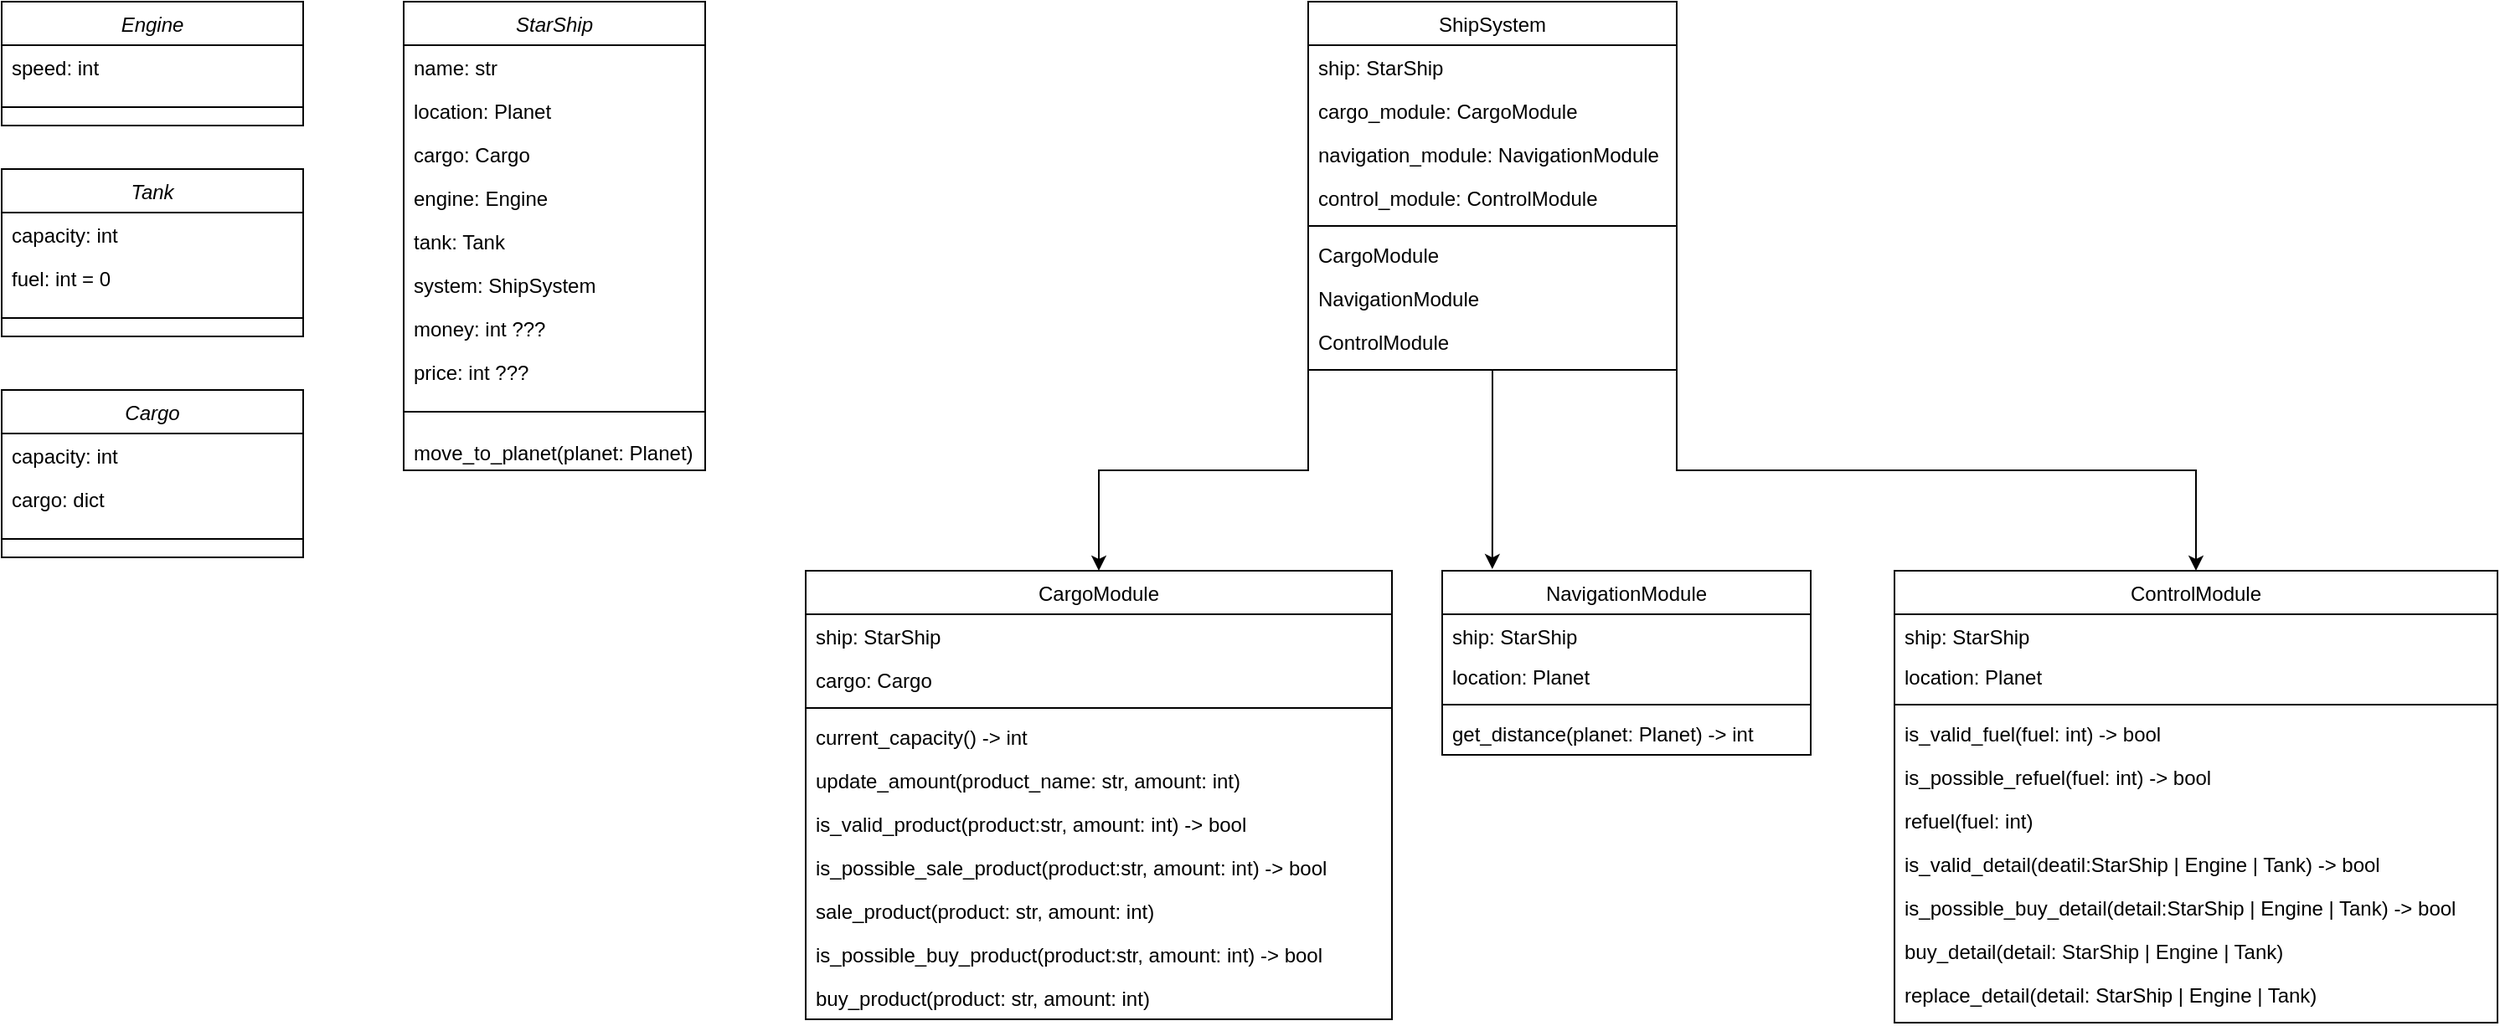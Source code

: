 <mxfile version="20.5.1" type="device" pages="2"><diagram id="C5RBs43oDa-KdzZeNtuy" name="star_ship"><mxGraphModel dx="1422" dy="754" grid="1" gridSize="10" guides="1" tooltips="1" connect="1" arrows="1" fold="1" page="1" pageScale="1" pageWidth="827" pageHeight="1169" math="0" shadow="0"><root><mxCell id="WIyWlLk6GJQsqaUBKTNV-0"/><mxCell id="WIyWlLk6GJQsqaUBKTNV-1" parent="WIyWlLk6GJQsqaUBKTNV-0"/><mxCell id="zkfFHV4jXpPFQw0GAbJ--0" value="StarShip" style="swimlane;fontStyle=2;align=center;verticalAlign=top;childLayout=stackLayout;horizontal=1;startSize=26;horizontalStack=0;resizeParent=1;resizeLast=0;collapsible=1;marginBottom=0;rounded=0;shadow=0;strokeWidth=1;" parent="WIyWlLk6GJQsqaUBKTNV-1" vertex="1"><mxGeometry x="340" y="120" width="180" height="280" as="geometry"><mxRectangle x="220" y="120" width="160" height="26" as="alternateBounds"/></mxGeometry></mxCell><mxCell id="zkfFHV4jXpPFQw0GAbJ--1" value="name: str" style="text;align=left;verticalAlign=top;spacingLeft=4;spacingRight=4;overflow=hidden;rotatable=0;points=[[0,0.5],[1,0.5]];portConstraint=eastwest;" parent="zkfFHV4jXpPFQw0GAbJ--0" vertex="1"><mxGeometry y="26" width="180" height="26" as="geometry"/></mxCell><mxCell id="zkfFHV4jXpPFQw0GAbJ--2" value="location: Planet" style="text;align=left;verticalAlign=top;spacingLeft=4;spacingRight=4;overflow=hidden;rotatable=0;points=[[0,0.5],[1,0.5]];portConstraint=eastwest;rounded=0;shadow=0;html=0;" parent="zkfFHV4jXpPFQw0GAbJ--0" vertex="1"><mxGeometry y="52" width="180" height="26" as="geometry"/></mxCell><mxCell id="bUrEsCNzHFu0jHE9UpqL-0" value="cargo: Cargo" style="text;align=left;verticalAlign=top;spacingLeft=4;spacingRight=4;overflow=hidden;rotatable=0;points=[[0,0.5],[1,0.5]];portConstraint=eastwest;rounded=0;shadow=0;html=0;" parent="zkfFHV4jXpPFQw0GAbJ--0" vertex="1"><mxGeometry y="78" width="180" height="26" as="geometry"/></mxCell><mxCell id="bUrEsCNzHFu0jHE9UpqL-1" value="engine: Engine" style="text;align=left;verticalAlign=top;spacingLeft=4;spacingRight=4;overflow=hidden;rotatable=0;points=[[0,0.5],[1,0.5]];portConstraint=eastwest;rounded=0;shadow=0;html=0;" parent="zkfFHV4jXpPFQw0GAbJ--0" vertex="1"><mxGeometry y="104" width="180" height="26" as="geometry"/></mxCell><mxCell id="bUrEsCNzHFu0jHE9UpqL-2" value="tank: Tank" style="text;align=left;verticalAlign=top;spacingLeft=4;spacingRight=4;overflow=hidden;rotatable=0;points=[[0,0.5],[1,0.5]];portConstraint=eastwest;rounded=0;shadow=0;html=0;" parent="zkfFHV4jXpPFQw0GAbJ--0" vertex="1"><mxGeometry y="130" width="180" height="26" as="geometry"/></mxCell><mxCell id="bUrEsCNzHFu0jHE9UpqL-3" value="system: ShipSystem" style="text;align=left;verticalAlign=top;spacingLeft=4;spacingRight=4;overflow=hidden;rotatable=0;points=[[0,0.5],[1,0.5]];portConstraint=eastwest;rounded=0;shadow=0;html=0;" parent="zkfFHV4jXpPFQw0GAbJ--0" vertex="1"><mxGeometry y="156" width="180" height="26" as="geometry"/></mxCell><mxCell id="3w-U71XWQuJKZiFEmMSr-0" value="money: int ???&#10;&#10;" style="text;align=left;verticalAlign=top;spacingLeft=4;spacingRight=4;overflow=hidden;rotatable=0;points=[[0,0.5],[1,0.5]];portConstraint=eastwest;rounded=0;shadow=0;html=0;" parent="zkfFHV4jXpPFQw0GAbJ--0" vertex="1"><mxGeometry y="182" width="180" height="26" as="geometry"/></mxCell><mxCell id="DZGDFKBi_seGQfNCk_h5-0" value="price: int ???&#10;" style="text;align=left;verticalAlign=top;spacingLeft=4;spacingRight=4;overflow=hidden;rotatable=0;points=[[0,0.5],[1,0.5]];portConstraint=eastwest;" parent="zkfFHV4jXpPFQw0GAbJ--0" vertex="1"><mxGeometry y="208" width="180" height="26" as="geometry"/></mxCell><mxCell id="zkfFHV4jXpPFQw0GAbJ--4" value="" style="line;html=1;strokeWidth=1;align=left;verticalAlign=middle;spacingTop=-1;spacingLeft=3;spacingRight=3;rotatable=0;labelPosition=right;points=[];portConstraint=eastwest;" parent="zkfFHV4jXpPFQw0GAbJ--0" vertex="1"><mxGeometry y="234" width="180" height="22" as="geometry"/></mxCell><mxCell id="bUrEsCNzHFu0jHE9UpqL-6" value="move_to_planet(planet: Planet)" style="text;align=left;verticalAlign=top;spacingLeft=4;spacingRight=4;overflow=hidden;rotatable=0;points=[[0,0.5],[1,0.5]];portConstraint=eastwest;rounded=0;shadow=0;html=0;" parent="zkfFHV4jXpPFQw0GAbJ--0" vertex="1"><mxGeometry y="256" width="180" height="24" as="geometry"/></mxCell><mxCell id="bUrEsCNzHFu0jHE9UpqL-33" style="edgeStyle=orthogonalEdgeStyle;rounded=0;orthogonalLoop=1;jettySize=auto;html=1;exitX=0.5;exitY=1;exitDx=0;exitDy=0;entryX=0.136;entryY=-0.009;entryDx=0;entryDy=0;entryPerimeter=0;" parent="WIyWlLk6GJQsqaUBKTNV-1" source="zkfFHV4jXpPFQw0GAbJ--17" target="bUrEsCNzHFu0jHE9UpqL-20" edge="1"><mxGeometry relative="1" as="geometry"/></mxCell><mxCell id="bUrEsCNzHFu0jHE9UpqL-34" style="edgeStyle=orthogonalEdgeStyle;rounded=0;orthogonalLoop=1;jettySize=auto;html=1;exitX=0;exitY=1;exitDx=0;exitDy=0;entryX=0.5;entryY=0;entryDx=0;entryDy=0;" parent="WIyWlLk6GJQsqaUBKTNV-1" source="zkfFHV4jXpPFQw0GAbJ--17" target="bUrEsCNzHFu0jHE9UpqL-9" edge="1"><mxGeometry relative="1" as="geometry"/></mxCell><mxCell id="bUrEsCNzHFu0jHE9UpqL-35" style="edgeStyle=orthogonalEdgeStyle;rounded=0;orthogonalLoop=1;jettySize=auto;html=1;exitX=1;exitY=1;exitDx=0;exitDy=0;entryX=0.5;entryY=0;entryDx=0;entryDy=0;" parent="WIyWlLk6GJQsqaUBKTNV-1" source="zkfFHV4jXpPFQw0GAbJ--17" target="bUrEsCNzHFu0jHE9UpqL-28" edge="1"><mxGeometry relative="1" as="geometry"/></mxCell><mxCell id="zkfFHV4jXpPFQw0GAbJ--17" value="ShipSystem" style="swimlane;fontStyle=0;align=center;verticalAlign=top;childLayout=stackLayout;horizontal=1;startSize=26;horizontalStack=0;resizeParent=1;resizeLast=0;collapsible=1;marginBottom=0;rounded=0;shadow=0;strokeWidth=1;" parent="WIyWlLk6GJQsqaUBKTNV-1" vertex="1"><mxGeometry x="880" y="120" width="220" height="220" as="geometry"><mxRectangle x="550" y="140" width="160" height="26" as="alternateBounds"/></mxGeometry></mxCell><mxCell id="zkfFHV4jXpPFQw0GAbJ--18" value="ship: StarShip" style="text;align=left;verticalAlign=top;spacingLeft=4;spacingRight=4;overflow=hidden;rotatable=0;points=[[0,0.5],[1,0.5]];portConstraint=eastwest;" parent="zkfFHV4jXpPFQw0GAbJ--17" vertex="1"><mxGeometry y="26" width="220" height="26" as="geometry"/></mxCell><mxCell id="zkfFHV4jXpPFQw0GAbJ--19" value="cargo_module: CargoModule" style="text;align=left;verticalAlign=top;spacingLeft=4;spacingRight=4;overflow=hidden;rotatable=0;points=[[0,0.5],[1,0.5]];portConstraint=eastwest;rounded=0;shadow=0;html=0;" parent="zkfFHV4jXpPFQw0GAbJ--17" vertex="1"><mxGeometry y="52" width="220" height="26" as="geometry"/></mxCell><mxCell id="zkfFHV4jXpPFQw0GAbJ--20" value="navigation_module: NavigationModule" style="text;align=left;verticalAlign=top;spacingLeft=4;spacingRight=4;overflow=hidden;rotatable=0;points=[[0,0.5],[1,0.5]];portConstraint=eastwest;rounded=0;shadow=0;html=0;" parent="zkfFHV4jXpPFQw0GAbJ--17" vertex="1"><mxGeometry y="78" width="220" height="26" as="geometry"/></mxCell><mxCell id="zkfFHV4jXpPFQw0GAbJ--21" value="control_module: ControlModule" style="text;align=left;verticalAlign=top;spacingLeft=4;spacingRight=4;overflow=hidden;rotatable=0;points=[[0,0.5],[1,0.5]];portConstraint=eastwest;rounded=0;shadow=0;html=0;" parent="zkfFHV4jXpPFQw0GAbJ--17" vertex="1"><mxGeometry y="104" width="220" height="26" as="geometry"/></mxCell><mxCell id="zkfFHV4jXpPFQw0GAbJ--23" value="" style="line;html=1;strokeWidth=1;align=left;verticalAlign=middle;spacingTop=-1;spacingLeft=3;spacingRight=3;rotatable=0;labelPosition=right;points=[];portConstraint=eastwest;" parent="zkfFHV4jXpPFQw0GAbJ--17" vertex="1"><mxGeometry y="130" width="220" height="8" as="geometry"/></mxCell><mxCell id="zkfFHV4jXpPFQw0GAbJ--24" value="CargoModule" style="text;align=left;verticalAlign=top;spacingLeft=4;spacingRight=4;overflow=hidden;rotatable=0;points=[[0,0.5],[1,0.5]];portConstraint=eastwest;" parent="zkfFHV4jXpPFQw0GAbJ--17" vertex="1"><mxGeometry y="138" width="220" height="26" as="geometry"/></mxCell><mxCell id="zkfFHV4jXpPFQw0GAbJ--25" value="NavigationModule&#10;" style="text;align=left;verticalAlign=top;spacingLeft=4;spacingRight=4;overflow=hidden;rotatable=0;points=[[0,0.5],[1,0.5]];portConstraint=eastwest;" parent="zkfFHV4jXpPFQw0GAbJ--17" vertex="1"><mxGeometry y="164" width="220" height="26" as="geometry"/></mxCell><mxCell id="bUrEsCNzHFu0jHE9UpqL-8" value="ControlModule" style="text;align=left;verticalAlign=top;spacingLeft=4;spacingRight=4;overflow=hidden;rotatable=0;points=[[0,0.5],[1,0.5]];portConstraint=eastwest;" parent="zkfFHV4jXpPFQw0GAbJ--17" vertex="1"><mxGeometry y="190" width="220" height="26" as="geometry"/></mxCell><mxCell id="bUrEsCNzHFu0jHE9UpqL-9" value="CargoModule" style="swimlane;fontStyle=0;align=center;verticalAlign=top;childLayout=stackLayout;horizontal=1;startSize=26;horizontalStack=0;resizeParent=1;resizeLast=0;collapsible=1;marginBottom=0;rounded=0;shadow=0;strokeWidth=1;" parent="WIyWlLk6GJQsqaUBKTNV-1" vertex="1"><mxGeometry x="580" y="460" width="350" height="268" as="geometry"><mxRectangle x="550" y="140" width="160" height="26" as="alternateBounds"/></mxGeometry></mxCell><mxCell id="DZGDFKBi_seGQfNCk_h5-4" value="ship: StarShip" style="text;align=left;verticalAlign=top;spacingLeft=4;spacingRight=4;overflow=hidden;rotatable=0;points=[[0,0.5],[1,0.5]];portConstraint=eastwest;" parent="bUrEsCNzHFu0jHE9UpqL-9" vertex="1"><mxGeometry y="26" width="350" height="26" as="geometry"/></mxCell><mxCell id="bUrEsCNzHFu0jHE9UpqL-10" value="cargo: Cargo" style="text;align=left;verticalAlign=top;spacingLeft=4;spacingRight=4;overflow=hidden;rotatable=0;points=[[0,0.5],[1,0.5]];portConstraint=eastwest;" parent="bUrEsCNzHFu0jHE9UpqL-9" vertex="1"><mxGeometry y="52" width="350" height="26" as="geometry"/></mxCell><mxCell id="bUrEsCNzHFu0jHE9UpqL-14" value="" style="line;html=1;strokeWidth=1;align=left;verticalAlign=middle;spacingTop=-1;spacingLeft=3;spacingRight=3;rotatable=0;labelPosition=right;points=[];portConstraint=eastwest;" parent="bUrEsCNzHFu0jHE9UpqL-9" vertex="1"><mxGeometry y="78" width="350" height="8" as="geometry"/></mxCell><mxCell id="bUrEsCNzHFu0jHE9UpqL-18" value="current_capacity() -&gt; int" style="text;align=left;verticalAlign=top;spacingLeft=4;spacingRight=4;overflow=hidden;rotatable=0;points=[[0,0.5],[1,0.5]];portConstraint=eastwest;" parent="bUrEsCNzHFu0jHE9UpqL-9" vertex="1"><mxGeometry y="86" width="350" height="26" as="geometry"/></mxCell><mxCell id="DZGDFKBi_seGQfNCk_h5-9" value="update_amount(product_name: str, amount: int)" style="text;align=left;verticalAlign=top;spacingLeft=4;spacingRight=4;overflow=hidden;rotatable=0;points=[[0,0.5],[1,0.5]];portConstraint=eastwest;" parent="bUrEsCNzHFu0jHE9UpqL-9" vertex="1"><mxGeometry y="112" width="350" height="26" as="geometry"/></mxCell><mxCell id="3w-U71XWQuJKZiFEmMSr-5" value="is_valid_product(product:str, amount: int) -&gt; bool" style="text;align=left;verticalAlign=top;spacingLeft=4;spacingRight=4;overflow=hidden;rotatable=0;points=[[0,0.5],[1,0.5]];portConstraint=eastwest;" parent="bUrEsCNzHFu0jHE9UpqL-9" vertex="1"><mxGeometry y="138" width="350" height="26" as="geometry"/></mxCell><mxCell id="DZGDFKBi_seGQfNCk_h5-3" value="is_possible_sale_product(product:str, amount: int) -&gt; bool" style="text;align=left;verticalAlign=top;spacingLeft=4;spacingRight=4;overflow=hidden;rotatable=0;points=[[0,0.5],[1,0.5]];portConstraint=eastwest;" parent="bUrEsCNzHFu0jHE9UpqL-9" vertex="1"><mxGeometry y="164" width="350" height="26" as="geometry"/></mxCell><mxCell id="bUrEsCNzHFu0jHE9UpqL-39" value="sale_product(product: str, amount: int)" style="text;align=left;verticalAlign=top;spacingLeft=4;spacingRight=4;overflow=hidden;rotatable=0;points=[[0,0.5],[1,0.5]];portConstraint=eastwest;" parent="bUrEsCNzHFu0jHE9UpqL-9" vertex="1"><mxGeometry y="190" width="350" height="26" as="geometry"/></mxCell><mxCell id="Is219igZHH8_1UCcgpNc-0" value="is_possible_buy_product(product:str, amount: int) -&gt; bool" style="text;align=left;verticalAlign=top;spacingLeft=4;spacingRight=4;overflow=hidden;rotatable=0;points=[[0,0.5],[1,0.5]];portConstraint=eastwest;" parent="bUrEsCNzHFu0jHE9UpqL-9" vertex="1"><mxGeometry y="216" width="350" height="26" as="geometry"/></mxCell><mxCell id="bUrEsCNzHFu0jHE9UpqL-40" value="buy_product(product: str, amount: int)" style="text;align=left;verticalAlign=top;spacingLeft=4;spacingRight=4;overflow=hidden;rotatable=0;points=[[0,0.5],[1,0.5]];portConstraint=eastwest;" parent="bUrEsCNzHFu0jHE9UpqL-9" vertex="1"><mxGeometry y="242" width="350" height="26" as="geometry"/></mxCell><mxCell id="bUrEsCNzHFu0jHE9UpqL-20" value="NavigationModule" style="swimlane;fontStyle=0;align=center;verticalAlign=top;childLayout=stackLayout;horizontal=1;startSize=26;horizontalStack=0;resizeParent=1;resizeLast=0;collapsible=1;marginBottom=0;rounded=0;shadow=0;strokeWidth=1;" parent="WIyWlLk6GJQsqaUBKTNV-1" vertex="1"><mxGeometry x="960" y="460" width="220" height="110" as="geometry"><mxRectangle x="550" y="140" width="160" height="26" as="alternateBounds"/></mxGeometry></mxCell><mxCell id="bUrEsCNzHFu0jHE9UpqL-21" value="ship: StarShip" style="text;align=left;verticalAlign=top;spacingLeft=4;spacingRight=4;overflow=hidden;rotatable=0;points=[[0,0.5],[1,0.5]];portConstraint=eastwest;" parent="bUrEsCNzHFu0jHE9UpqL-20" vertex="1"><mxGeometry y="26" width="220" height="24" as="geometry"/></mxCell><mxCell id="bUrEsCNzHFu0jHE9UpqL-26" value="location: Planet" style="text;align=left;verticalAlign=top;spacingLeft=4;spacingRight=4;overflow=hidden;rotatable=0;points=[[0,0.5],[1,0.5]];portConstraint=eastwest;" parent="bUrEsCNzHFu0jHE9UpqL-20" vertex="1"><mxGeometry y="50" width="220" height="26" as="geometry"/></mxCell><mxCell id="bUrEsCNzHFu0jHE9UpqL-22" value="" style="line;html=1;strokeWidth=1;align=left;verticalAlign=middle;spacingTop=-1;spacingLeft=3;spacingRight=3;rotatable=0;labelPosition=right;points=[];portConstraint=eastwest;" parent="bUrEsCNzHFu0jHE9UpqL-20" vertex="1"><mxGeometry y="76" width="220" height="8" as="geometry"/></mxCell><mxCell id="bUrEsCNzHFu0jHE9UpqL-23" value="get_distance(planet: Planet) -&gt; int" style="text;align=left;verticalAlign=top;spacingLeft=4;spacingRight=4;overflow=hidden;rotatable=0;points=[[0,0.5],[1,0.5]];portConstraint=eastwest;" parent="bUrEsCNzHFu0jHE9UpqL-20" vertex="1"><mxGeometry y="84" width="220" height="26" as="geometry"/></mxCell><mxCell id="bUrEsCNzHFu0jHE9UpqL-28" value="ControlModule" style="swimlane;fontStyle=0;align=center;verticalAlign=top;childLayout=stackLayout;horizontal=1;startSize=26;horizontalStack=0;resizeParent=1;resizeLast=0;collapsible=1;marginBottom=0;rounded=0;shadow=0;strokeWidth=1;" parent="WIyWlLk6GJQsqaUBKTNV-1" vertex="1"><mxGeometry x="1230" y="460" width="360" height="270" as="geometry"><mxRectangle x="550" y="140" width="160" height="26" as="alternateBounds"/></mxGeometry></mxCell><mxCell id="bUrEsCNzHFu0jHE9UpqL-29" value="ship: StarShip" style="text;align=left;verticalAlign=top;spacingLeft=4;spacingRight=4;overflow=hidden;rotatable=0;points=[[0,0.5],[1,0.5]];portConstraint=eastwest;" parent="bUrEsCNzHFu0jHE9UpqL-28" vertex="1"><mxGeometry y="26" width="360" height="24" as="geometry"/></mxCell><mxCell id="bUrEsCNzHFu0jHE9UpqL-30" value="location: Planet" style="text;align=left;verticalAlign=top;spacingLeft=4;spacingRight=4;overflow=hidden;rotatable=0;points=[[0,0.5],[1,0.5]];portConstraint=eastwest;" parent="bUrEsCNzHFu0jHE9UpqL-28" vertex="1"><mxGeometry y="50" width="360" height="26" as="geometry"/></mxCell><mxCell id="bUrEsCNzHFu0jHE9UpqL-31" value="" style="line;html=1;strokeWidth=1;align=left;verticalAlign=middle;spacingTop=-1;spacingLeft=3;spacingRight=3;rotatable=0;labelPosition=right;points=[];portConstraint=eastwest;" parent="bUrEsCNzHFu0jHE9UpqL-28" vertex="1"><mxGeometry y="76" width="360" height="8" as="geometry"/></mxCell><mxCell id="bUrEsCNzHFu0jHE9UpqL-32" value="is_valid_fuel(fuel: int) -&gt; bool" style="text;align=left;verticalAlign=top;spacingLeft=4;spacingRight=4;overflow=hidden;rotatable=0;points=[[0,0.5],[1,0.5]];portConstraint=eastwest;" parent="bUrEsCNzHFu0jHE9UpqL-28" vertex="1"><mxGeometry y="84" width="360" height="26" as="geometry"/></mxCell><mxCell id="bUrEsCNzHFu0jHE9UpqL-37" value="is_possible_refuel(fuel: int) -&gt; bool" style="text;align=left;verticalAlign=top;spacingLeft=4;spacingRight=4;overflow=hidden;rotatable=0;points=[[0,0.5],[1,0.5]];portConstraint=eastwest;" parent="bUrEsCNzHFu0jHE9UpqL-28" vertex="1"><mxGeometry y="110" width="360" height="26" as="geometry"/></mxCell><mxCell id="bUrEsCNzHFu0jHE9UpqL-38" value="refuel(fuel: int)&#10;" style="text;align=left;verticalAlign=top;spacingLeft=4;spacingRight=4;overflow=hidden;rotatable=0;points=[[0,0.5],[1,0.5]];portConstraint=eastwest;" parent="bUrEsCNzHFu0jHE9UpqL-28" vertex="1"><mxGeometry y="136" width="360" height="26" as="geometry"/></mxCell><mxCell id="DZGDFKBi_seGQfNCk_h5-1" value="is_valid_detail(deatil:StarShip | Engine | Tank) -&gt; bool" style="text;align=left;verticalAlign=top;spacingLeft=4;spacingRight=4;overflow=hidden;rotatable=0;points=[[0,0.5],[1,0.5]];portConstraint=eastwest;" parent="bUrEsCNzHFu0jHE9UpqL-28" vertex="1"><mxGeometry y="162" width="360" height="26" as="geometry"/></mxCell><mxCell id="DZGDFKBi_seGQfNCk_h5-2" value="is_possible_buy_detail(detail:StarShip | Engine | Tank) -&gt; bool" style="text;align=left;verticalAlign=top;spacingLeft=4;spacingRight=4;overflow=hidden;rotatable=0;points=[[0,0.5],[1,0.5]];portConstraint=eastwest;" parent="bUrEsCNzHFu0jHE9UpqL-28" vertex="1"><mxGeometry y="188" width="360" height="26" as="geometry"/></mxCell><mxCell id="a26ArTMrF2nhb9RL_lTJ-0" value="buy_detail(detail: StarShip | Engine | Tank)&#10;" style="text;align=left;verticalAlign=top;spacingLeft=4;spacingRight=4;overflow=hidden;rotatable=0;points=[[0,0.5],[1,0.5]];portConstraint=eastwest;" parent="bUrEsCNzHFu0jHE9UpqL-28" vertex="1"><mxGeometry y="214" width="360" height="26" as="geometry"/></mxCell><mxCell id="UTXJQvQa3g54ZYkMHI3m-0" value="replace_detail(detail: StarShip | Engine | Tank)&#10;" style="text;align=left;verticalAlign=top;spacingLeft=4;spacingRight=4;overflow=hidden;rotatable=0;points=[[0,0.5],[1,0.5]];portConstraint=eastwest;" parent="bUrEsCNzHFu0jHE9UpqL-28" vertex="1"><mxGeometry y="240" width="360" height="26" as="geometry"/></mxCell><mxCell id="bUrEsCNzHFu0jHE9UpqL-41" value="Engine" style="swimlane;fontStyle=2;align=center;verticalAlign=top;childLayout=stackLayout;horizontal=1;startSize=26;horizontalStack=0;resizeParent=1;resizeLast=0;collapsible=1;marginBottom=0;rounded=0;shadow=0;strokeWidth=1;" parent="WIyWlLk6GJQsqaUBKTNV-1" vertex="1"><mxGeometry x="100" y="120" width="180" height="74" as="geometry"><mxRectangle x="220" y="120" width="160" height="26" as="alternateBounds"/></mxGeometry></mxCell><mxCell id="bUrEsCNzHFu0jHE9UpqL-42" value="speed: int" style="text;align=left;verticalAlign=top;spacingLeft=4;spacingRight=4;overflow=hidden;rotatable=0;points=[[0,0.5],[1,0.5]];portConstraint=eastwest;" parent="bUrEsCNzHFu0jHE9UpqL-41" vertex="1"><mxGeometry y="26" width="180" height="26" as="geometry"/></mxCell><mxCell id="bUrEsCNzHFu0jHE9UpqL-49" value="" style="line;html=1;strokeWidth=1;align=left;verticalAlign=middle;spacingTop=-1;spacingLeft=3;spacingRight=3;rotatable=0;labelPosition=right;points=[];portConstraint=eastwest;" parent="bUrEsCNzHFu0jHE9UpqL-41" vertex="1"><mxGeometry y="52" width="180" height="22" as="geometry"/></mxCell><mxCell id="bUrEsCNzHFu0jHE9UpqL-51" value="Tank" style="swimlane;fontStyle=2;align=center;verticalAlign=top;childLayout=stackLayout;horizontal=1;startSize=26;horizontalStack=0;resizeParent=1;resizeLast=0;collapsible=1;marginBottom=0;rounded=0;shadow=0;strokeWidth=1;" parent="WIyWlLk6GJQsqaUBKTNV-1" vertex="1"><mxGeometry x="100" y="220" width="180" height="100" as="geometry"><mxRectangle x="220" y="120" width="160" height="26" as="alternateBounds"/></mxGeometry></mxCell><mxCell id="bUrEsCNzHFu0jHE9UpqL-52" value="capacity: int" style="text;align=left;verticalAlign=top;spacingLeft=4;spacingRight=4;overflow=hidden;rotatable=0;points=[[0,0.5],[1,0.5]];portConstraint=eastwest;" parent="bUrEsCNzHFu0jHE9UpqL-51" vertex="1"><mxGeometry y="26" width="180" height="26" as="geometry"/></mxCell><mxCell id="bUrEsCNzHFu0jHE9UpqL-57" value="fuel: int = 0" style="text;align=left;verticalAlign=top;spacingLeft=4;spacingRight=4;overflow=hidden;rotatable=0;points=[[0,0.5],[1,0.5]];portConstraint=eastwest;" parent="bUrEsCNzHFu0jHE9UpqL-51" vertex="1"><mxGeometry y="52" width="180" height="26" as="geometry"/></mxCell><mxCell id="bUrEsCNzHFu0jHE9UpqL-53" value="" style="line;html=1;strokeWidth=1;align=left;verticalAlign=middle;spacingTop=-1;spacingLeft=3;spacingRight=3;rotatable=0;labelPosition=right;points=[];portConstraint=eastwest;" parent="bUrEsCNzHFu0jHE9UpqL-51" vertex="1"><mxGeometry y="78" width="180" height="22" as="geometry"/></mxCell><mxCell id="DZGDFKBi_seGQfNCk_h5-5" value="Cargo" style="swimlane;fontStyle=2;align=center;verticalAlign=top;childLayout=stackLayout;horizontal=1;startSize=26;horizontalStack=0;resizeParent=1;resizeLast=0;collapsible=1;marginBottom=0;rounded=0;shadow=0;strokeWidth=1;" parent="WIyWlLk6GJQsqaUBKTNV-1" vertex="1"><mxGeometry x="100" y="352" width="180" height="100" as="geometry"><mxRectangle x="220" y="120" width="160" height="26" as="alternateBounds"/></mxGeometry></mxCell><mxCell id="DZGDFKBi_seGQfNCk_h5-6" value="capacity: int" style="text;align=left;verticalAlign=top;spacingLeft=4;spacingRight=4;overflow=hidden;rotatable=0;points=[[0,0.5],[1,0.5]];portConstraint=eastwest;" parent="DZGDFKBi_seGQfNCk_h5-5" vertex="1"><mxGeometry y="26" width="180" height="26" as="geometry"/></mxCell><mxCell id="DZGDFKBi_seGQfNCk_h5-8" value="cargo: dict" style="text;align=left;verticalAlign=top;spacingLeft=4;spacingRight=4;overflow=hidden;rotatable=0;points=[[0,0.5],[1,0.5]];portConstraint=eastwest;" parent="DZGDFKBi_seGQfNCk_h5-5" vertex="1"><mxGeometry y="52" width="180" height="26" as="geometry"/></mxCell><mxCell id="DZGDFKBi_seGQfNCk_h5-7" value="" style="line;html=1;strokeWidth=1;align=left;verticalAlign=middle;spacingTop=-1;spacingLeft=3;spacingRight=3;rotatable=0;labelPosition=right;points=[];portConstraint=eastwest;" parent="DZGDFKBi_seGQfNCk_h5-5" vertex="1"><mxGeometry y="78" width="180" height="22" as="geometry"/></mxCell></root></mxGraphModel></diagram><diagram id="OpZBh93kWzvHeWUuWmNN" name="planet"><mxGraphModel dx="2249" dy="754" grid="1" gridSize="10" guides="1" tooltips="1" connect="1" arrows="1" fold="1" page="1" pageScale="1" pageWidth="827" pageHeight="1169" math="0" shadow="0"><root><mxCell id="0"/><mxCell id="1" parent="0"/><mxCell id="Af90ybtC1cP2SmcvTVrj-1" value="Planet" style="swimlane;fontStyle=1;align=center;verticalAlign=top;childLayout=stackLayout;horizontal=1;startSize=26;horizontalStack=0;resizeParent=1;resizeParentMax=0;resizeLast=0;collapsible=1;marginBottom=0;rounded=0;fillColor=none;" parent="1" vertex="1"><mxGeometry x="-520" y="106" width="160" height="160" as="geometry"/></mxCell><mxCell id="Af90ybtC1cP2SmcvTVrj-2" value="name: str" style="text;strokeColor=none;fillColor=none;align=left;verticalAlign=top;spacingLeft=4;spacingRight=4;overflow=hidden;rotatable=0;points=[[0,0.5],[1,0.5]];portConstraint=eastwest;rounded=0;" parent="Af90ybtC1cP2SmcvTVrj-1" vertex="1"><mxGeometry y="26" width="160" height="26" as="geometry"/></mxCell><mxCell id="Af90ybtC1cP2SmcvTVrj-3" value="coord: tuple" style="text;strokeColor=none;fillColor=none;align=left;verticalAlign=top;spacingLeft=4;spacingRight=4;overflow=hidden;rotatable=0;points=[[0,0.5],[1,0.5]];portConstraint=eastwest;rounded=0;" parent="Af90ybtC1cP2SmcvTVrj-1" vertex="1"><mxGeometry y="52" width="160" height="26" as="geometry"/></mxCell><mxCell id="Af90ybtC1cP2SmcvTVrj-4" value="stock: Stock" style="text;strokeColor=none;fillColor=none;align=left;verticalAlign=top;spacingLeft=4;spacingRight=4;overflow=hidden;rotatable=0;points=[[0,0.5],[1,0.5]];portConstraint=eastwest;rounded=0;" parent="Af90ybtC1cP2SmcvTVrj-1" vertex="1"><mxGeometry y="78" width="160" height="26" as="geometry"/></mxCell><mxCell id="Af90ybtC1cP2SmcvTVrj-5" value="shop: Shop" style="text;strokeColor=none;fillColor=none;align=left;verticalAlign=top;spacingLeft=4;spacingRight=4;overflow=hidden;rotatable=0;points=[[0,0.5],[1,0.5]];portConstraint=eastwest;rounded=0;" parent="Af90ybtC1cP2SmcvTVrj-1" vertex="1"><mxGeometry y="104" width="160" height="26" as="geometry"/></mxCell><mxCell id="Af90ybtC1cP2SmcvTVrj-6" value="" style="line;strokeWidth=1;fillColor=none;align=left;verticalAlign=middle;spacingTop=-1;spacingLeft=3;spacingRight=3;rotatable=0;labelPosition=right;points=[];portConstraint=eastwest;rounded=0;" parent="Af90ybtC1cP2SmcvTVrj-1" vertex="1"><mxGeometry y="130" width="160" height="30" as="geometry"/></mxCell><mxCell id="Af90ybtC1cP2SmcvTVrj-7" value="Stock" style="swimlane;fontStyle=1;align=center;verticalAlign=top;childLayout=stackLayout;horizontal=1;startSize=26;horizontalStack=0;resizeParent=1;resizeParentMax=0;resizeLast=0;collapsible=1;marginBottom=0;rounded=0;fillColor=none;" parent="1" vertex="1"><mxGeometry x="-330" y="106" width="160" height="108" as="geometry"/></mxCell><mxCell id="Af90ybtC1cP2SmcvTVrj-8" value="products: dict" style="text;strokeColor=none;fillColor=none;align=left;verticalAlign=top;spacingLeft=4;spacingRight=4;overflow=hidden;rotatable=0;points=[[0,0.5],[1,0.5]];portConstraint=eastwest;rounded=0;" parent="Af90ybtC1cP2SmcvTVrj-7" vertex="1"><mxGeometry y="26" width="160" height="26" as="geometry"/></mxCell><mxCell id="Af90ybtC1cP2SmcvTVrj-9" value="system: StockSystem" style="text;strokeColor=none;fillColor=none;align=left;verticalAlign=top;spacingLeft=4;spacingRight=4;overflow=hidden;rotatable=0;points=[[0,0.5],[1,0.5]];portConstraint=eastwest;rounded=0;" parent="Af90ybtC1cP2SmcvTVrj-7" vertex="1"><mxGeometry y="52" width="160" height="26" as="geometry"/></mxCell><mxCell id="Af90ybtC1cP2SmcvTVrj-10" value="" style="line;strokeWidth=1;fillColor=none;align=left;verticalAlign=middle;spacingTop=-1;spacingLeft=3;spacingRight=3;rotatable=0;labelPosition=right;points=[];portConstraint=eastwest;rounded=0;" parent="Af90ybtC1cP2SmcvTVrj-7" vertex="1"><mxGeometry y="78" width="160" height="30" as="geometry"/></mxCell><mxCell id="Af90ybtC1cP2SmcvTVrj-11" value="StockSystem" style="swimlane;fontStyle=1;align=center;verticalAlign=top;childLayout=stackLayout;horizontal=1;startSize=26;horizontalStack=0;resizeParent=1;resizeParentMax=0;resizeLast=0;collapsible=1;marginBottom=0;rounded=0;fillColor=none;" parent="1" vertex="1"><mxGeometry x="-140" y="106" width="270" height="160" as="geometry"/></mxCell><mxCell id="Af90ybtC1cP2SmcvTVrj-12" value="stock: Stock" style="text;strokeColor=none;fillColor=none;align=left;verticalAlign=top;spacingLeft=4;spacingRight=4;overflow=hidden;rotatable=0;points=[[0,0.5],[1,0.5]];portConstraint=eastwest;rounded=0;" parent="Af90ybtC1cP2SmcvTVrj-11" vertex="1"><mxGeometry y="26" width="270" height="26" as="geometry"/></mxCell><mxCell id="Af90ybtC1cP2SmcvTVrj-13" value="" style="line;strokeWidth=1;fillColor=none;align=left;verticalAlign=middle;spacingTop=-1;spacingLeft=3;spacingRight=3;rotatable=0;labelPosition=right;points=[];portConstraint=eastwest;rounded=0;" parent="Af90ybtC1cP2SmcvTVrj-11" vertex="1"><mxGeometry y="52" width="270" height="30" as="geometry"/></mxCell><mxCell id="Af90ybtC1cP2SmcvTVrj-14" value="update_price(product_name: str, price: int)&#10;" style="text;align=left;verticalAlign=top;spacingLeft=4;spacingRight=4;overflow=hidden;rotatable=0;points=[[0,0.5],[1,0.5]];portConstraint=eastwest;" parent="Af90ybtC1cP2SmcvTVrj-11" vertex="1"><mxGeometry y="82" width="270" height="26" as="geometry"/></mxCell><mxCell id="Af90ybtC1cP2SmcvTVrj-16" value="get_product(product_name: str) -&gt; list" style="text;align=left;verticalAlign=top;spacingLeft=4;spacingRight=4;overflow=hidden;rotatable=0;points=[[0,0.5],[1,0.5]];portConstraint=eastwest;" parent="Af90ybtC1cP2SmcvTVrj-11" vertex="1"><mxGeometry y="108" width="270" height="26" as="geometry"/></mxCell><mxCell id="Af90ybtC1cP2SmcvTVrj-15" value="update_amount(product_name: str, amount: int)" style="text;align=left;verticalAlign=top;spacingLeft=4;spacingRight=4;overflow=hidden;rotatable=0;points=[[0,0.5],[1,0.5]];portConstraint=eastwest;" parent="Af90ybtC1cP2SmcvTVrj-11" vertex="1"><mxGeometry y="134" width="270" height="26" as="geometry"/></mxCell><mxCell id="L46Cj9MIVrmCpwkjgCfq-9" style="edgeStyle=orthogonalEdgeStyle;rounded=0;orthogonalLoop=1;jettySize=auto;html=1;exitX=0.5;exitY=1;exitDx=0;exitDy=0;entryX=0.5;entryY=0;entryDx=0;entryDy=0;" parent="1" source="Af90ybtC1cP2SmcvTVrj-17" target="L46Cj9MIVrmCpwkjgCfq-2" edge="1"><mxGeometry relative="1" as="geometry"/></mxCell><mxCell id="Af90ybtC1cP2SmcvTVrj-17" value="Shop" style="swimlane;fontStyle=1;align=center;verticalAlign=top;childLayout=stackLayout;horizontal=1;startSize=26;horizontalStack=0;resizeParent=1;resizeParentMax=0;resizeLast=0;collapsible=1;marginBottom=0;rounded=0;fillColor=none;" parent="1" vertex="1"><mxGeometry x="-330" y="226" width="160" height="104" as="geometry"/></mxCell><mxCell id="Af90ybtC1cP2SmcvTVrj-18" value="details: dict" style="text;strokeColor=none;fillColor=none;align=left;verticalAlign=top;spacingLeft=4;spacingRight=4;overflow=hidden;rotatable=0;points=[[0,0.5],[1,0.5]];portConstraint=eastwest;rounded=0;" parent="Af90ybtC1cP2SmcvTVrj-17" vertex="1"><mxGeometry y="26" width="160" height="26" as="geometry"/></mxCell><mxCell id="L46Cj9MIVrmCpwkjgCfq-1" value="system = ShopSystem" style="text;strokeColor=none;fillColor=none;align=left;verticalAlign=top;spacingLeft=4;spacingRight=4;overflow=hidden;rotatable=0;points=[[0,0.5],[1,0.5]];portConstraint=eastwest;rounded=0;" parent="Af90ybtC1cP2SmcvTVrj-17" vertex="1"><mxGeometry y="52" width="160" height="26" as="geometry"/></mxCell><mxCell id="Af90ybtC1cP2SmcvTVrj-21" value="" style="line;strokeWidth=1;fillColor=none;align=left;verticalAlign=middle;spacingTop=-1;spacingLeft=3;spacingRight=3;rotatable=0;labelPosition=right;points=[];portConstraint=eastwest;rounded=0;" parent="Af90ybtC1cP2SmcvTVrj-17" vertex="1"><mxGeometry y="78" width="160" height="26" as="geometry"/></mxCell><mxCell id="L46Cj9MIVrmCpwkjgCfq-2" value="ShopSystem" style="swimlane;fontStyle=1;align=center;verticalAlign=top;childLayout=stackLayout;horizontal=1;startSize=26;horizontalStack=0;resizeParent=1;resizeParentMax=0;resizeLast=0;collapsible=1;marginBottom=0;rounded=0;fillColor=none;" parent="1" vertex="1"><mxGeometry x="-330" y="429" width="160" height="104" as="geometry"/></mxCell><mxCell id="L46Cj9MIVrmCpwkjgCfq-6" value="shop: Shop" style="text;strokeColor=none;fillColor=none;align=left;verticalAlign=top;spacingLeft=4;spacingRight=4;overflow=hidden;rotatable=0;points=[[0,0.5],[1,0.5]];portConstraint=eastwest;rounded=0;" parent="L46Cj9MIVrmCpwkjgCfq-2" vertex="1"><mxGeometry y="26" width="160" height="26" as="geometry"/></mxCell><mxCell id="L46Cj9MIVrmCpwkjgCfq-7" value="" style="line;strokeWidth=1;fillColor=none;align=left;verticalAlign=middle;spacingTop=-1;spacingLeft=3;spacingRight=3;rotatable=0;labelPosition=right;points=[];portConstraint=eastwest;rounded=0;" parent="L46Cj9MIVrmCpwkjgCfq-2" vertex="1"><mxGeometry y="52" width="160" height="26" as="geometry"/></mxCell><mxCell id="L46Cj9MIVrmCpwkjgCfq-10" value="get_price(detail) -&gt; float" style="text;strokeColor=none;fillColor=none;align=left;verticalAlign=top;spacingLeft=4;spacingRight=4;overflow=hidden;rotatable=0;points=[[0,0.5],[1,0.5]];portConstraint=eastwest;rounded=0;" parent="L46Cj9MIVrmCpwkjgCfq-2" vertex="1"><mxGeometry y="78" width="160" height="26" as="geometry"/></mxCell></root></mxGraphModel></diagram></mxfile>